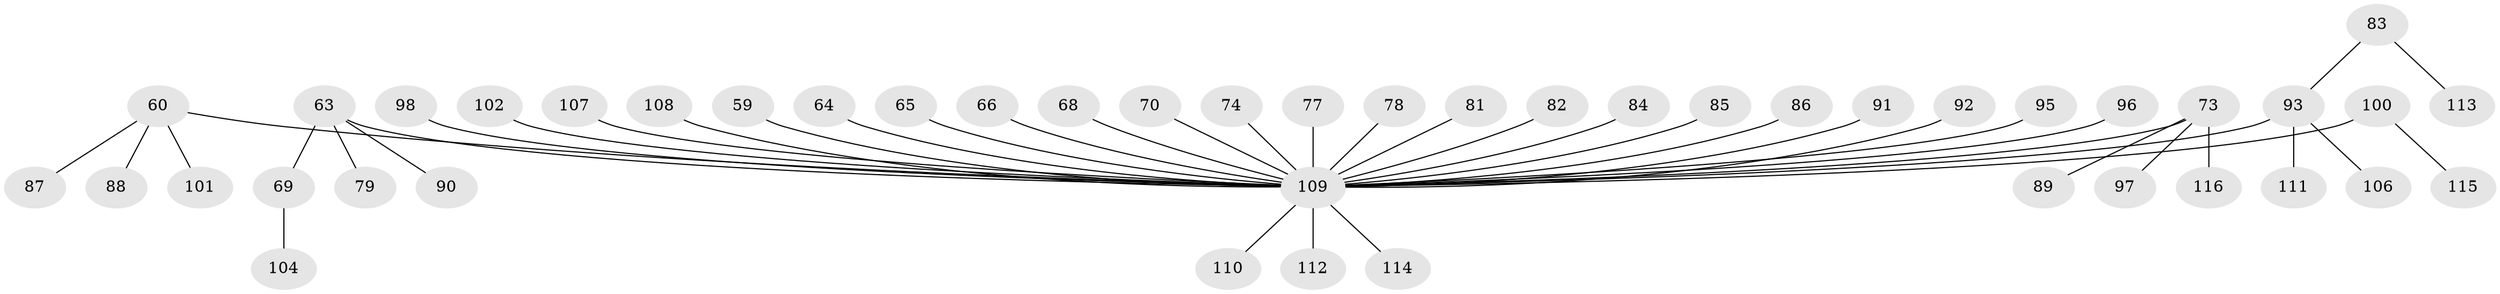 // original degree distribution, {4: 0.10344827586206896, 5: 0.04310344827586207, 2: 0.25862068965517243, 6: 0.017241379310344827, 3: 0.07758620689655173, 1: 0.5}
// Generated by graph-tools (version 1.1) at 2025/57/03/04/25 21:57:01]
// undirected, 46 vertices, 45 edges
graph export_dot {
graph [start="1"]
  node [color=gray90,style=filled];
  59;
  60 [super="+52"];
  63;
  64;
  65;
  66;
  68;
  69;
  70;
  73;
  74;
  77;
  78;
  79;
  81;
  82;
  83 [super="+24+51+75"];
  84;
  85;
  86;
  87;
  88 [super="+54"];
  89;
  90;
  91;
  92;
  93 [super="+80+76"];
  95;
  96;
  97;
  98;
  100;
  101;
  102;
  104;
  106;
  107;
  108;
  109 [super="+43+103+36+105+40+41+47+48+49+50+55+56"];
  110;
  111;
  112;
  113;
  114;
  115;
  116;
  59 -- 109;
  60 -- 101;
  60 -- 109;
  60 -- 87;
  60 -- 88;
  63 -- 69;
  63 -- 79;
  63 -- 90;
  63 -- 109;
  64 -- 109;
  65 -- 109;
  66 -- 109;
  68 -- 109;
  69 -- 104;
  70 -- 109;
  73 -- 89;
  73 -- 97;
  73 -- 116;
  73 -- 109;
  74 -- 109;
  77 -- 109;
  78 -- 109;
  81 -- 109;
  82 -- 109;
  83 -- 113;
  83 -- 93;
  84 -- 109;
  85 -- 109;
  86 -- 109;
  91 -- 109;
  92 -- 109;
  93 -- 111;
  93 -- 106;
  93 -- 109;
  95 -- 109;
  96 -- 109;
  98 -- 109;
  100 -- 115;
  100 -- 109;
  102 -- 109;
  107 -- 109;
  108 -- 109;
  109 -- 110;
  109 -- 112;
  109 -- 114;
}
